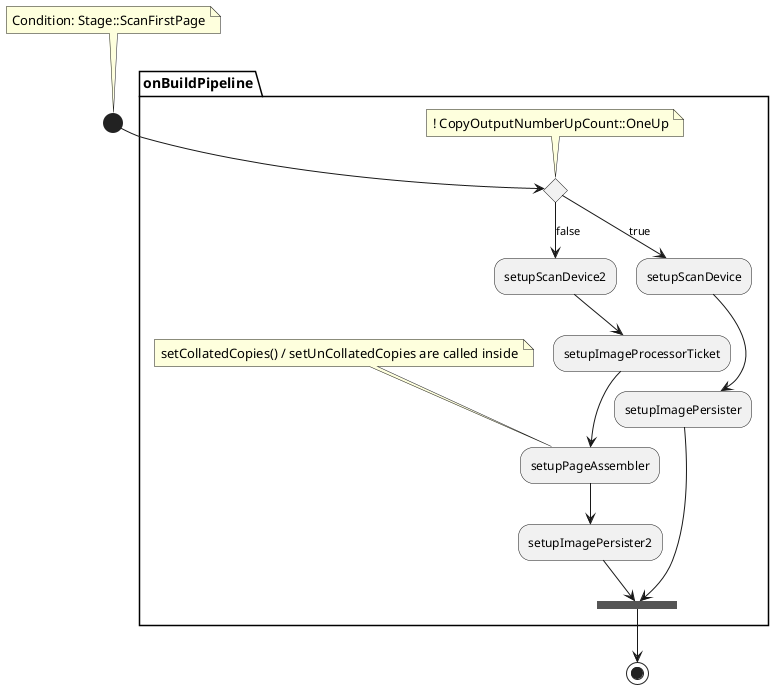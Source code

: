 @startuml
note top
    Condition: Stage::ScanFirstPage
end note

partition "onBuildPipeline" {

(*) --> if " " then
note top
    ! CopyOutputNumberUpCount::OneUp
end note
        --> [true] setupScanDevice 
        --> setupImagePersister 
        --> === SDB_END ====
        else
        --> [false] setupScanDevice2
        --> setupImageProcessorTicket
        --> setupPageAssembler
        note top
            setCollatedCopies() / setUnCollatedCopies are called inside
        end note
        --> setupImagePersister2
        --> === SDB_END ====
}

=== SDB_END ==== --> (*)
@enduml